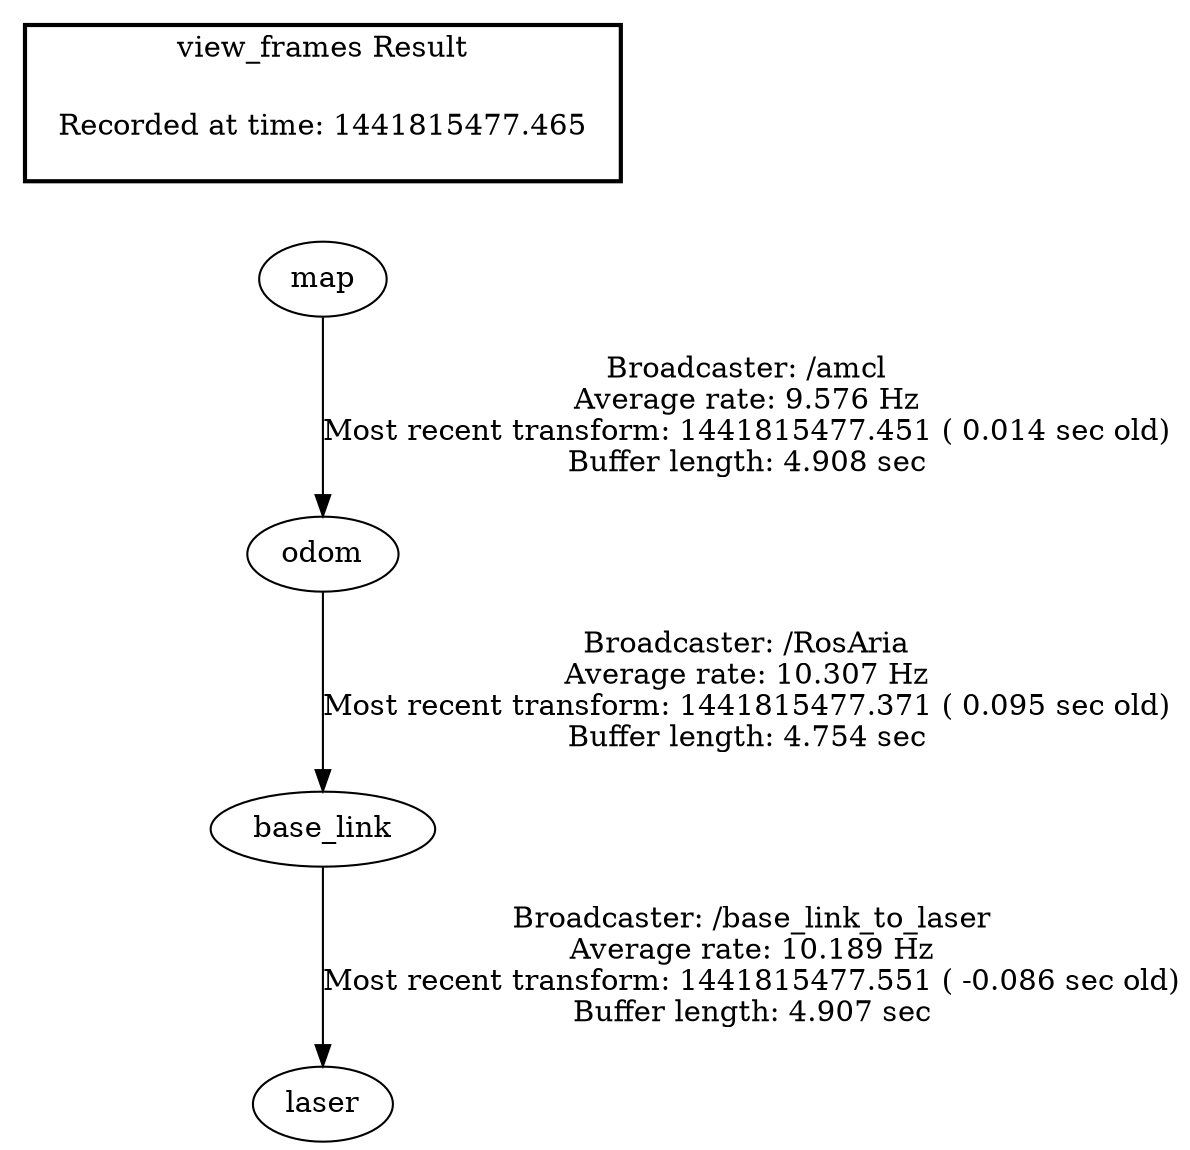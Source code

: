 digraph G {
"map" -> "odom"[label="Broadcaster: /amcl\nAverage rate: 9.576 Hz\nMost recent transform: 1441815477.451 ( 0.014 sec old)\nBuffer length: 4.908 sec\n"];
"base_link" -> "laser"[label="Broadcaster: /base_link_to_laser\nAverage rate: 10.189 Hz\nMost recent transform: 1441815477.551 ( -0.086 sec old)\nBuffer length: 4.907 sec\n"];
"odom" -> "base_link"[label="Broadcaster: /RosAria\nAverage rate: 10.307 Hz\nMost recent transform: 1441815477.371 ( 0.095 sec old)\nBuffer length: 4.754 sec\n"];
edge [style=invis];
 subgraph cluster_legend { style=bold; color=black; label ="view_frames Result";
"Recorded at time: 1441815477.465"[ shape=plaintext ] ;
 }->"map";
}